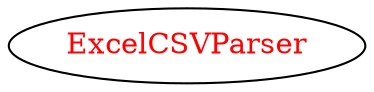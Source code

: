 digraph dependencyGraph {
 concentrate=true;
 ranksep="2.0";
 rankdir="LR"; 
 splines="ortho";
"ExcelCSVParser" [fontcolor="red"];
}